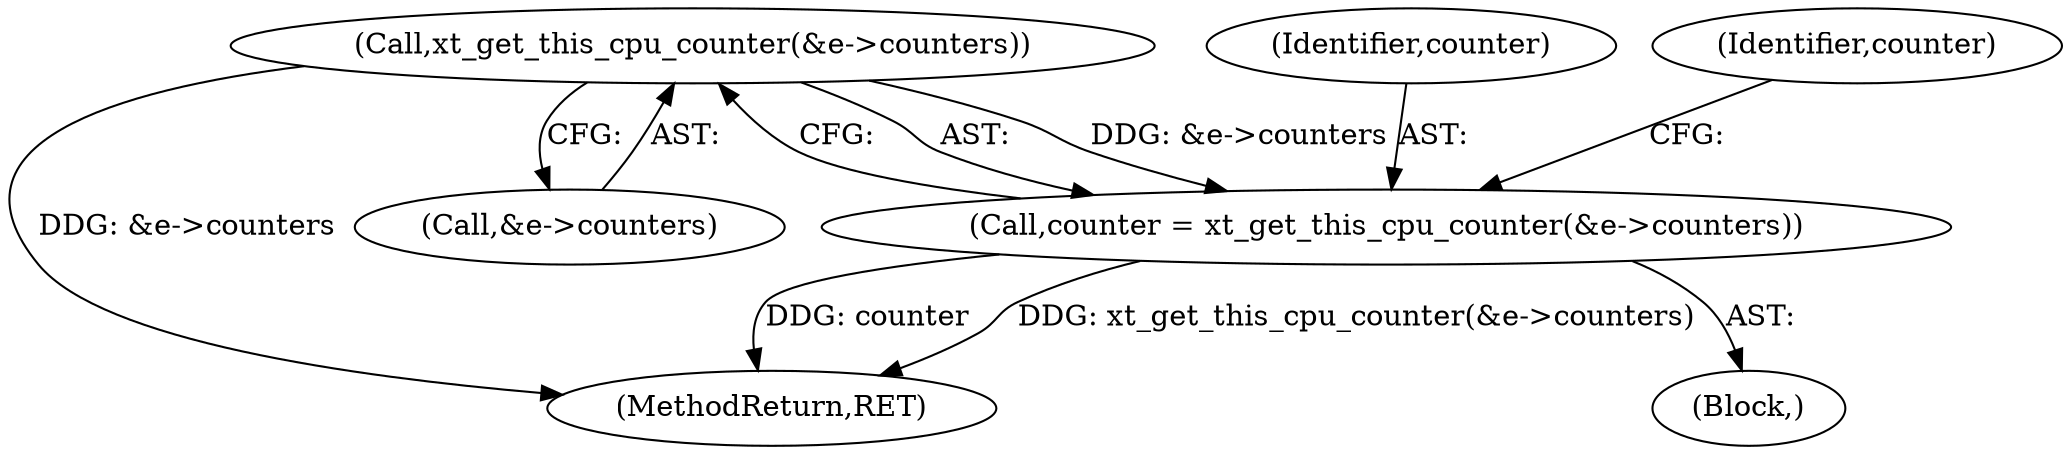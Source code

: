 digraph "0_linux_57ebd808a97d7c5b1e1afb937c2db22beba3c1f8_1@pointer" {
"1000301" [label="(Call,xt_get_this_cpu_counter(&e->counters))"];
"1000299" [label="(Call,counter = xt_get_this_cpu_counter(&e->counters))"];
"1000300" [label="(Identifier,counter)"];
"1000500" [label="(MethodReturn,RET)"];
"1000232" [label="(Block,)"];
"1000301" [label="(Call,xt_get_this_cpu_counter(&e->counters))"];
"1000308" [label="(Identifier,counter)"];
"1000302" [label="(Call,&e->counters)"];
"1000299" [label="(Call,counter = xt_get_this_cpu_counter(&e->counters))"];
"1000301" -> "1000299"  [label="AST: "];
"1000301" -> "1000302"  [label="CFG: "];
"1000302" -> "1000301"  [label="AST: "];
"1000299" -> "1000301"  [label="CFG: "];
"1000301" -> "1000500"  [label="DDG: &e->counters"];
"1000301" -> "1000299"  [label="DDG: &e->counters"];
"1000299" -> "1000232"  [label="AST: "];
"1000300" -> "1000299"  [label="AST: "];
"1000308" -> "1000299"  [label="CFG: "];
"1000299" -> "1000500"  [label="DDG: xt_get_this_cpu_counter(&e->counters)"];
"1000299" -> "1000500"  [label="DDG: counter"];
}
